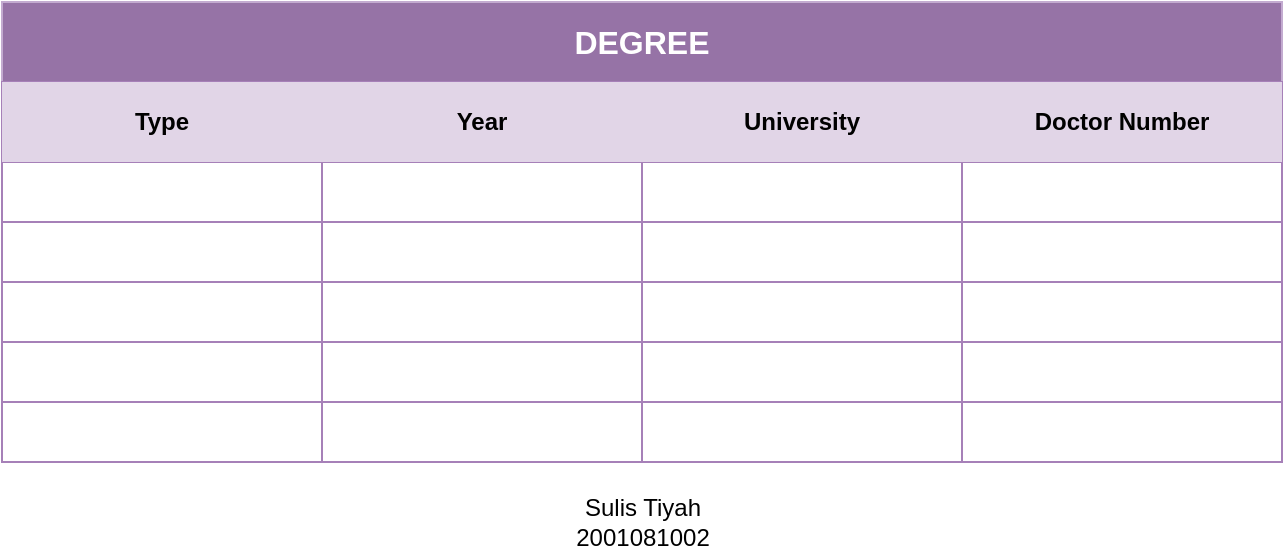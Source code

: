 <mxfile version="13.9.9" type="device"><diagram id="jOCyHqp4UbXJMnn93Hf0" name="Page-1"><mxGraphModel dx="1024" dy="592" grid="1" gridSize="10" guides="1" tooltips="1" connect="1" arrows="1" fold="1" page="1" pageScale="1" pageWidth="827" pageHeight="1169" background="none" math="0" shadow="0"><root><mxCell id="0"/><mxCell id="1" parent="0"/><mxCell id="1R5dfQk-aeGwsiilAhYj-203" value="&lt;b&gt;&lt;font style=&quot;font-size: 16px&quot; color=&quot;#ffffff&quot;&gt;DEGREE&lt;/font&gt;&lt;/b&gt;" style="whiteSpace=wrap;html=1;rounded=0;shadow=0;sketch=0;strokeColor=#C3ABD0;strokeWidth=1;fillColor=#9673A6;gradientColor=none;" vertex="1" parent="1"><mxGeometry x="80" y="80" width="640" height="40" as="geometry"/></mxCell><mxCell id="1R5dfQk-aeGwsiilAhYj-205" value="Sulis Tiyah&lt;br&gt;2001081002" style="text;html=1;resizable=0;autosize=1;align=center;verticalAlign=middle;points=[];fillColor=none;strokeColor=none;rounded=0;shadow=0;sketch=0;" vertex="1" parent="1"><mxGeometry x="360" y="325" width="80" height="30" as="geometry"/></mxCell><mxCell id="1R5dfQk-aeGwsiilAhYj-279" value="" style="shape=table;html=1;whiteSpace=wrap;startSize=0;container=1;collapsible=0;childLayout=tableLayout;strokeColor=#A680B8;" vertex="1" parent="1"><mxGeometry x="80" y="120" width="640" height="190" as="geometry"/></mxCell><mxCell id="1R5dfQk-aeGwsiilAhYj-280" value="" style="shape=partialRectangle;html=1;whiteSpace=wrap;collapsible=0;dropTarget=0;pointerEvents=0;fillColor=#e1d5e7;top=0;left=0;bottom=0;right=0;points=[[0,0.5],[1,0.5]];portConstraint=eastwest;strokeColor=#9673a6;" vertex="1" parent="1R5dfQk-aeGwsiilAhYj-279"><mxGeometry width="640" height="40" as="geometry"/></mxCell><mxCell id="1R5dfQk-aeGwsiilAhYj-281" value="&lt;b&gt;Type&lt;/b&gt;" style="shape=partialRectangle;html=1;whiteSpace=wrap;connectable=0;overflow=hidden;fillColor=none;top=0;left=0;bottom=0;right=0;" vertex="1" parent="1R5dfQk-aeGwsiilAhYj-280"><mxGeometry width="160" height="40" as="geometry"/></mxCell><mxCell id="1R5dfQk-aeGwsiilAhYj-282" value="&lt;b&gt;Year&lt;/b&gt;" style="shape=partialRectangle;html=1;whiteSpace=wrap;connectable=0;overflow=hidden;fillColor=none;top=0;left=0;bottom=0;right=0;" vertex="1" parent="1R5dfQk-aeGwsiilAhYj-280"><mxGeometry x="160" width="160" height="40" as="geometry"/></mxCell><mxCell id="1R5dfQk-aeGwsiilAhYj-283" value="&lt;b&gt;University&lt;/b&gt;" style="shape=partialRectangle;html=1;whiteSpace=wrap;connectable=0;overflow=hidden;fillColor=none;top=0;left=0;bottom=0;right=0;" vertex="1" parent="1R5dfQk-aeGwsiilAhYj-280"><mxGeometry x="320" width="160" height="40" as="geometry"/></mxCell><mxCell id="1R5dfQk-aeGwsiilAhYj-284" value="&lt;b&gt;Doctor Number&lt;/b&gt;" style="shape=partialRectangle;html=1;whiteSpace=wrap;connectable=0;overflow=hidden;fillColor=none;top=0;left=0;bottom=0;right=0;" vertex="1" parent="1R5dfQk-aeGwsiilAhYj-280"><mxGeometry x="480" width="160" height="40" as="geometry"/></mxCell><mxCell id="1R5dfQk-aeGwsiilAhYj-285" value="" style="shape=partialRectangle;html=1;whiteSpace=wrap;collapsible=0;dropTarget=0;pointerEvents=0;fillColor=none;top=0;left=0;bottom=0;right=0;points=[[0,0.5],[1,0.5]];portConstraint=eastwest;" vertex="1" parent="1R5dfQk-aeGwsiilAhYj-279"><mxGeometry y="40" width="640" height="30" as="geometry"/></mxCell><mxCell id="1R5dfQk-aeGwsiilAhYj-286" value="" style="shape=partialRectangle;html=1;whiteSpace=wrap;connectable=0;overflow=hidden;fillColor=none;top=0;left=0;bottom=0;right=0;" vertex="1" parent="1R5dfQk-aeGwsiilAhYj-285"><mxGeometry width="160" height="30" as="geometry"/></mxCell><mxCell id="1R5dfQk-aeGwsiilAhYj-287" value="" style="shape=partialRectangle;html=1;whiteSpace=wrap;connectable=0;overflow=hidden;fillColor=none;top=0;left=0;bottom=0;right=0;" vertex="1" parent="1R5dfQk-aeGwsiilAhYj-285"><mxGeometry x="160" width="160" height="30" as="geometry"/></mxCell><mxCell id="1R5dfQk-aeGwsiilAhYj-288" value="" style="shape=partialRectangle;html=1;whiteSpace=wrap;connectable=0;overflow=hidden;fillColor=none;top=0;left=0;bottom=0;right=0;" vertex="1" parent="1R5dfQk-aeGwsiilAhYj-285"><mxGeometry x="320" width="160" height="30" as="geometry"/></mxCell><mxCell id="1R5dfQk-aeGwsiilAhYj-289" value="" style="shape=partialRectangle;html=1;whiteSpace=wrap;connectable=0;overflow=hidden;fillColor=none;top=0;left=0;bottom=0;right=0;" vertex="1" parent="1R5dfQk-aeGwsiilAhYj-285"><mxGeometry x="480" width="160" height="30" as="geometry"/></mxCell><mxCell id="1R5dfQk-aeGwsiilAhYj-290" value="" style="shape=partialRectangle;html=1;whiteSpace=wrap;collapsible=0;dropTarget=0;pointerEvents=0;fillColor=none;top=0;left=0;bottom=0;right=0;points=[[0,0.5],[1,0.5]];portConstraint=eastwest;" vertex="1" parent="1R5dfQk-aeGwsiilAhYj-279"><mxGeometry y="70" width="640" height="30" as="geometry"/></mxCell><mxCell id="1R5dfQk-aeGwsiilAhYj-291" value="" style="shape=partialRectangle;html=1;whiteSpace=wrap;connectable=0;overflow=hidden;fillColor=none;top=0;left=0;bottom=0;right=0;" vertex="1" parent="1R5dfQk-aeGwsiilAhYj-290"><mxGeometry width="160" height="30" as="geometry"/></mxCell><mxCell id="1R5dfQk-aeGwsiilAhYj-292" value="" style="shape=partialRectangle;html=1;whiteSpace=wrap;connectable=0;overflow=hidden;fillColor=none;top=0;left=0;bottom=0;right=0;" vertex="1" parent="1R5dfQk-aeGwsiilAhYj-290"><mxGeometry x="160" width="160" height="30" as="geometry"/></mxCell><mxCell id="1R5dfQk-aeGwsiilAhYj-293" value="" style="shape=partialRectangle;html=1;whiteSpace=wrap;connectable=0;overflow=hidden;fillColor=none;top=0;left=0;bottom=0;right=0;" vertex="1" parent="1R5dfQk-aeGwsiilAhYj-290"><mxGeometry x="320" width="160" height="30" as="geometry"/></mxCell><mxCell id="1R5dfQk-aeGwsiilAhYj-294" value="" style="shape=partialRectangle;html=1;whiteSpace=wrap;connectable=0;overflow=hidden;fillColor=none;top=0;left=0;bottom=0;right=0;" vertex="1" parent="1R5dfQk-aeGwsiilAhYj-290"><mxGeometry x="480" width="160" height="30" as="geometry"/></mxCell><mxCell id="1R5dfQk-aeGwsiilAhYj-295" value="" style="shape=partialRectangle;html=1;whiteSpace=wrap;collapsible=0;dropTarget=0;pointerEvents=0;fillColor=none;top=0;left=0;bottom=0;right=0;points=[[0,0.5],[1,0.5]];portConstraint=eastwest;" vertex="1" parent="1R5dfQk-aeGwsiilAhYj-279"><mxGeometry y="100" width="640" height="30" as="geometry"/></mxCell><mxCell id="1R5dfQk-aeGwsiilAhYj-296" value="" style="shape=partialRectangle;html=1;whiteSpace=wrap;connectable=0;overflow=hidden;fillColor=none;top=0;left=0;bottom=0;right=0;" vertex="1" parent="1R5dfQk-aeGwsiilAhYj-295"><mxGeometry width="160" height="30" as="geometry"/></mxCell><mxCell id="1R5dfQk-aeGwsiilAhYj-297" value="" style="shape=partialRectangle;html=1;whiteSpace=wrap;connectable=0;overflow=hidden;fillColor=none;top=0;left=0;bottom=0;right=0;" vertex="1" parent="1R5dfQk-aeGwsiilAhYj-295"><mxGeometry x="160" width="160" height="30" as="geometry"/></mxCell><mxCell id="1R5dfQk-aeGwsiilAhYj-298" value="" style="shape=partialRectangle;html=1;whiteSpace=wrap;connectable=0;overflow=hidden;fillColor=none;top=0;left=0;bottom=0;right=0;" vertex="1" parent="1R5dfQk-aeGwsiilAhYj-295"><mxGeometry x="320" width="160" height="30" as="geometry"/></mxCell><mxCell id="1R5dfQk-aeGwsiilAhYj-299" value="" style="shape=partialRectangle;html=1;whiteSpace=wrap;connectable=0;overflow=hidden;fillColor=none;top=0;left=0;bottom=0;right=0;" vertex="1" parent="1R5dfQk-aeGwsiilAhYj-295"><mxGeometry x="480" width="160" height="30" as="geometry"/></mxCell><mxCell id="1R5dfQk-aeGwsiilAhYj-300" value="" style="shape=partialRectangle;html=1;whiteSpace=wrap;collapsible=0;dropTarget=0;pointerEvents=0;fillColor=none;top=0;left=0;bottom=0;right=0;points=[[0,0.5],[1,0.5]];portConstraint=eastwest;" vertex="1" parent="1R5dfQk-aeGwsiilAhYj-279"><mxGeometry y="130" width="640" height="30" as="geometry"/></mxCell><mxCell id="1R5dfQk-aeGwsiilAhYj-301" value="" style="shape=partialRectangle;html=1;whiteSpace=wrap;connectable=0;overflow=hidden;fillColor=none;top=0;left=0;bottom=0;right=0;" vertex="1" parent="1R5dfQk-aeGwsiilAhYj-300"><mxGeometry width="160" height="30" as="geometry"/></mxCell><mxCell id="1R5dfQk-aeGwsiilAhYj-302" value="" style="shape=partialRectangle;html=1;whiteSpace=wrap;connectable=0;overflow=hidden;fillColor=none;top=0;left=0;bottom=0;right=0;" vertex="1" parent="1R5dfQk-aeGwsiilAhYj-300"><mxGeometry x="160" width="160" height="30" as="geometry"/></mxCell><mxCell id="1R5dfQk-aeGwsiilAhYj-303" value="" style="shape=partialRectangle;html=1;whiteSpace=wrap;connectable=0;overflow=hidden;fillColor=none;top=0;left=0;bottom=0;right=0;" vertex="1" parent="1R5dfQk-aeGwsiilAhYj-300"><mxGeometry x="320" width="160" height="30" as="geometry"/></mxCell><mxCell id="1R5dfQk-aeGwsiilAhYj-304" value="" style="shape=partialRectangle;html=1;whiteSpace=wrap;connectable=0;overflow=hidden;fillColor=none;top=0;left=0;bottom=0;right=0;" vertex="1" parent="1R5dfQk-aeGwsiilAhYj-300"><mxGeometry x="480" width="160" height="30" as="geometry"/></mxCell><mxCell id="1R5dfQk-aeGwsiilAhYj-305" value="" style="shape=partialRectangle;html=1;whiteSpace=wrap;collapsible=0;dropTarget=0;pointerEvents=0;fillColor=none;top=0;left=0;bottom=0;right=0;points=[[0,0.5],[1,0.5]];portConstraint=eastwest;" vertex="1" parent="1R5dfQk-aeGwsiilAhYj-279"><mxGeometry y="160" width="640" height="30" as="geometry"/></mxCell><mxCell id="1R5dfQk-aeGwsiilAhYj-306" value="" style="shape=partialRectangle;html=1;whiteSpace=wrap;connectable=0;overflow=hidden;fillColor=none;top=0;left=0;bottom=0;right=0;" vertex="1" parent="1R5dfQk-aeGwsiilAhYj-305"><mxGeometry width="160" height="30" as="geometry"/></mxCell><mxCell id="1R5dfQk-aeGwsiilAhYj-307" value="" style="shape=partialRectangle;html=1;whiteSpace=wrap;connectable=0;overflow=hidden;fillColor=none;top=0;left=0;bottom=0;right=0;" vertex="1" parent="1R5dfQk-aeGwsiilAhYj-305"><mxGeometry x="160" width="160" height="30" as="geometry"/></mxCell><mxCell id="1R5dfQk-aeGwsiilAhYj-308" value="" style="shape=partialRectangle;html=1;whiteSpace=wrap;connectable=0;overflow=hidden;fillColor=none;top=0;left=0;bottom=0;right=0;" vertex="1" parent="1R5dfQk-aeGwsiilAhYj-305"><mxGeometry x="320" width="160" height="30" as="geometry"/></mxCell><mxCell id="1R5dfQk-aeGwsiilAhYj-309" value="" style="shape=partialRectangle;html=1;whiteSpace=wrap;connectable=0;overflow=hidden;fillColor=none;top=0;left=0;bottom=0;right=0;" vertex="1" parent="1R5dfQk-aeGwsiilAhYj-305"><mxGeometry x="480" width="160" height="30" as="geometry"/></mxCell></root></mxGraphModel></diagram></mxfile>